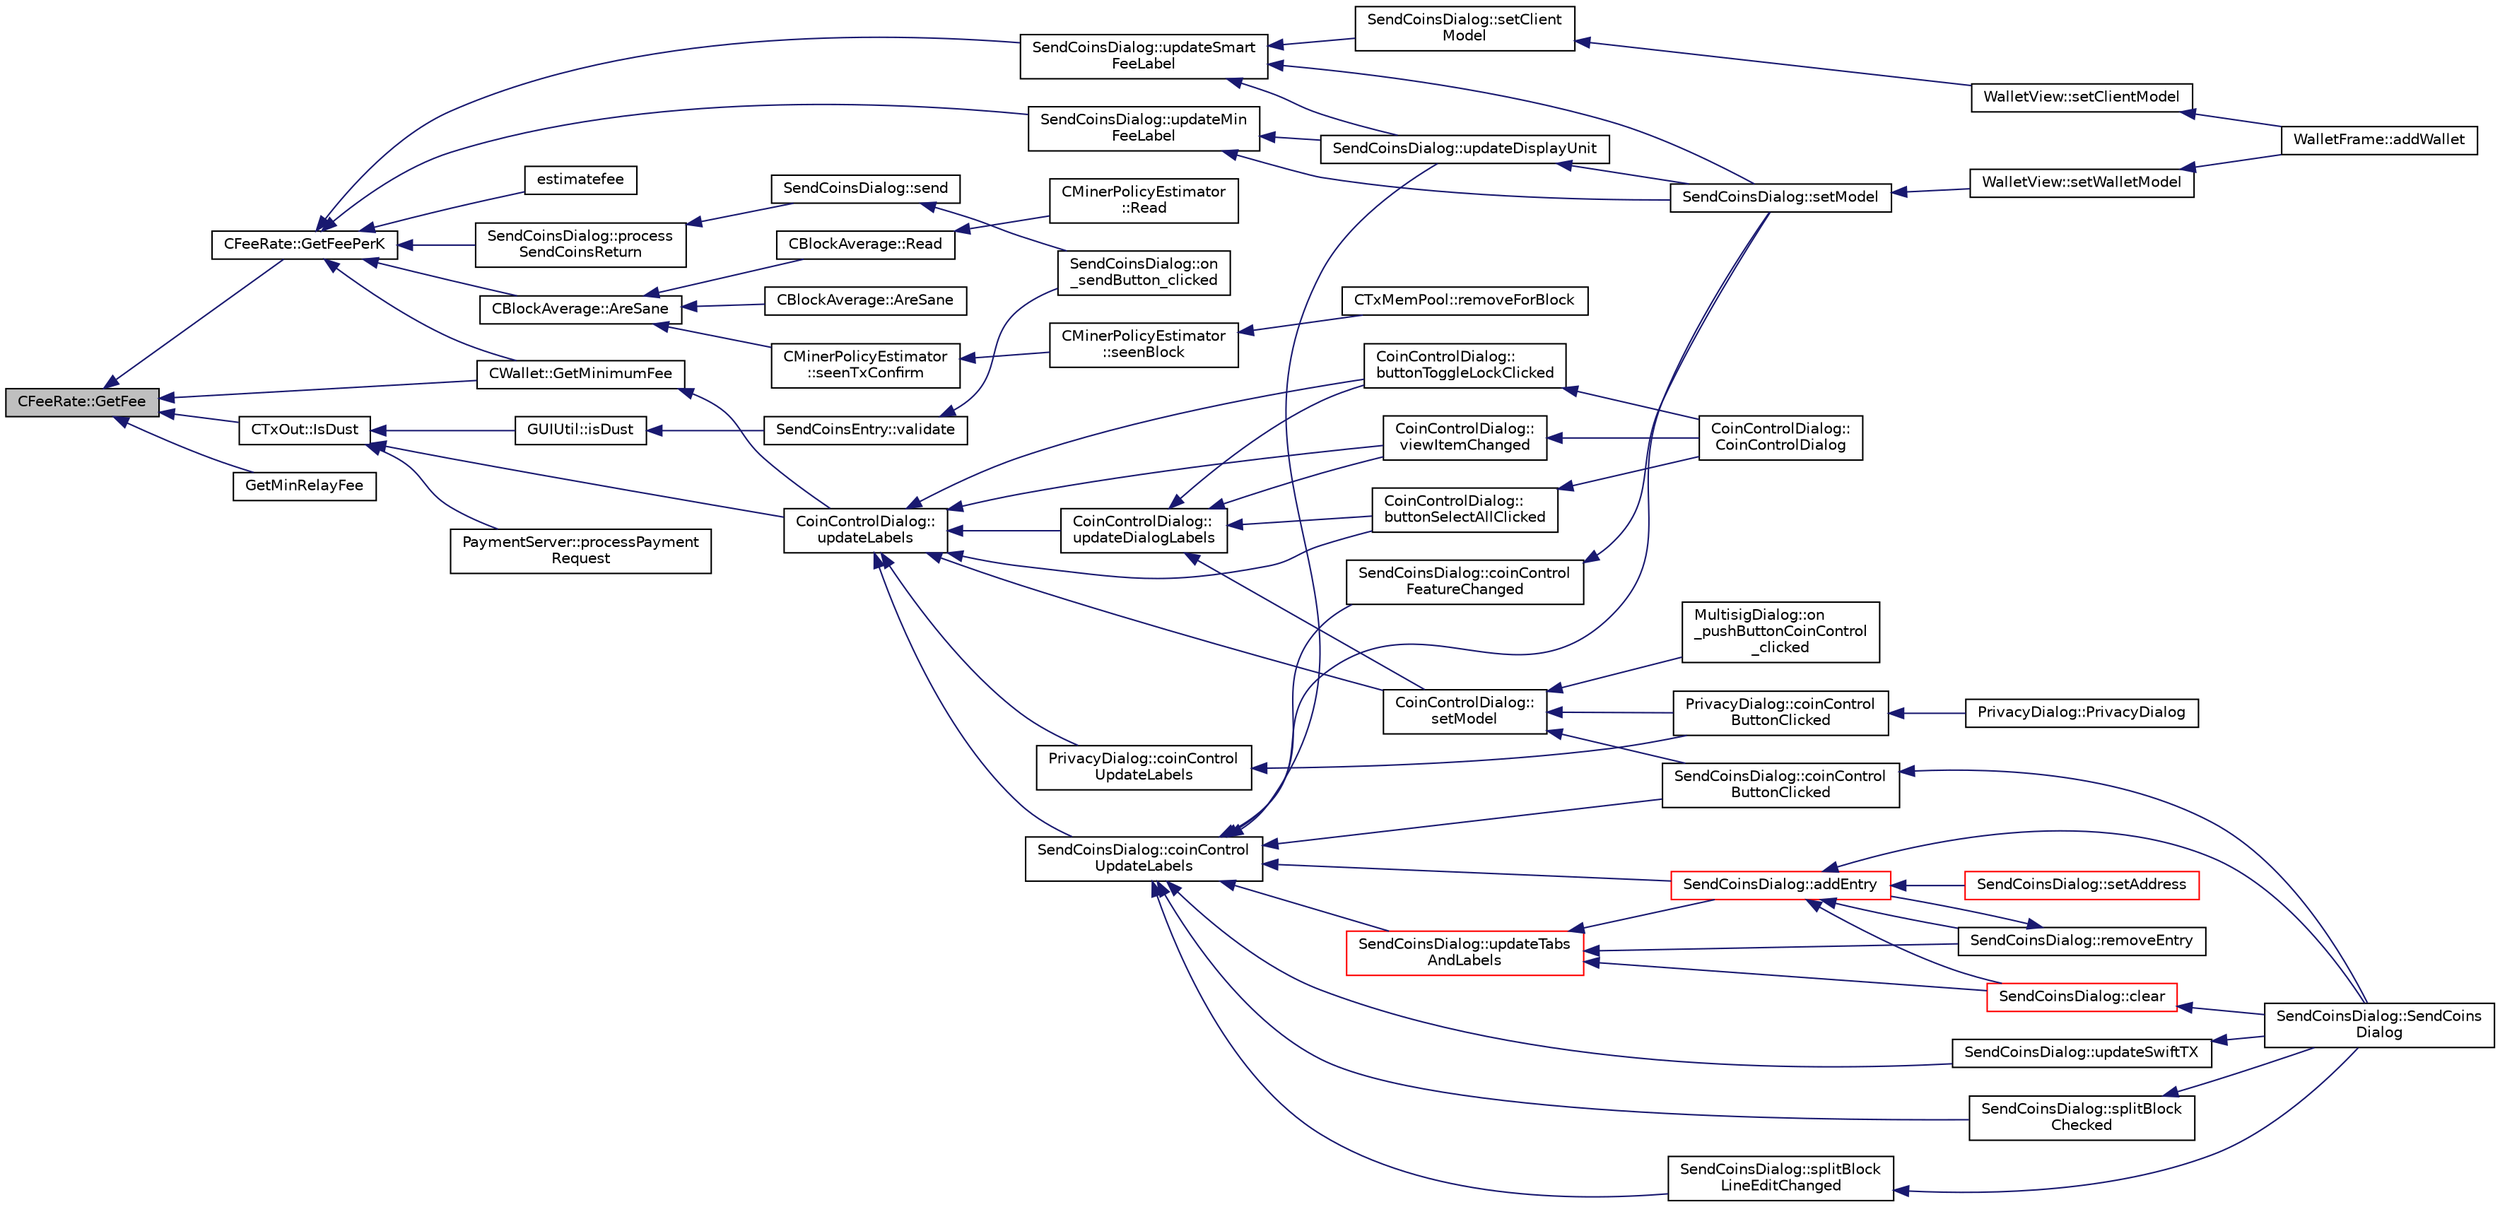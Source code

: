 digraph "CFeeRate::GetFee"
{
  edge [fontname="Helvetica",fontsize="10",labelfontname="Helvetica",labelfontsize="10"];
  node [fontname="Helvetica",fontsize="10",shape=record];
  rankdir="LR";
  Node9 [label="CFeeRate::GetFee",height=0.2,width=0.4,color="black", fillcolor="grey75", style="filled", fontcolor="black"];
  Node9 -> Node10 [dir="back",color="midnightblue",fontsize="10",style="solid",fontname="Helvetica"];
  Node10 [label="CFeeRate::GetFeePerK",height=0.2,width=0.4,color="black", fillcolor="white", style="filled",URL="$class_c_fee_rate.html#ac772be79983433d442d6b871d2fb6e11"];
  Node10 -> Node11 [dir="back",color="midnightblue",fontsize="10",style="solid",fontname="Helvetica"];
  Node11 [label="SendCoinsDialog::process\lSendCoinsReturn",height=0.2,width=0.4,color="black", fillcolor="white", style="filled",URL="$class_send_coins_dialog.html#a1b9b188bbf5ed580f8f1041afb5d3fd5"];
  Node11 -> Node12 [dir="back",color="midnightblue",fontsize="10",style="solid",fontname="Helvetica"];
  Node12 [label="SendCoinsDialog::send",height=0.2,width=0.4,color="black", fillcolor="white", style="filled",URL="$class_send_coins_dialog.html#afd8d436a16ea7dba1276e8fdfdc8b2d3"];
  Node12 -> Node13 [dir="back",color="midnightblue",fontsize="10",style="solid",fontname="Helvetica"];
  Node13 [label="SendCoinsDialog::on\l_sendButton_clicked",height=0.2,width=0.4,color="black", fillcolor="white", style="filled",URL="$class_send_coins_dialog.html#a2cab7cf9ea5040b9e2189297f7d3c764"];
  Node10 -> Node14 [dir="back",color="midnightblue",fontsize="10",style="solid",fontname="Helvetica"];
  Node14 [label="SendCoinsDialog::updateMin\lFeeLabel",height=0.2,width=0.4,color="black", fillcolor="white", style="filled",URL="$class_send_coins_dialog.html#a2fb31c54501a1599d0d192bfcf78d70b"];
  Node14 -> Node15 [dir="back",color="midnightblue",fontsize="10",style="solid",fontname="Helvetica"];
  Node15 [label="SendCoinsDialog::setModel",height=0.2,width=0.4,color="black", fillcolor="white", style="filled",URL="$class_send_coins_dialog.html#a73a6c1b1850a334ee652ac167713a2aa"];
  Node15 -> Node16 [dir="back",color="midnightblue",fontsize="10",style="solid",fontname="Helvetica"];
  Node16 [label="WalletView::setWalletModel",height=0.2,width=0.4,color="black", fillcolor="white", style="filled",URL="$class_wallet_view.html#a0a37ff693a4f9c1e5ddc23f9cd3913be",tooltip="Set the wallet model. "];
  Node16 -> Node17 [dir="back",color="midnightblue",fontsize="10",style="solid",fontname="Helvetica"];
  Node17 [label="WalletFrame::addWallet",height=0.2,width=0.4,color="black", fillcolor="white", style="filled",URL="$class_wallet_frame.html#aa199c3f27654199d84c365cf86167d86"];
  Node14 -> Node18 [dir="back",color="midnightblue",fontsize="10",style="solid",fontname="Helvetica"];
  Node18 [label="SendCoinsDialog::updateDisplayUnit",height=0.2,width=0.4,color="black", fillcolor="white", style="filled",URL="$class_send_coins_dialog.html#a74815ad8502b126200b6fd2e59e9f042"];
  Node18 -> Node15 [dir="back",color="midnightblue",fontsize="10",style="solid",fontname="Helvetica"];
  Node10 -> Node19 [dir="back",color="midnightblue",fontsize="10",style="solid",fontname="Helvetica"];
  Node19 [label="SendCoinsDialog::updateSmart\lFeeLabel",height=0.2,width=0.4,color="black", fillcolor="white", style="filled",URL="$class_send_coins_dialog.html#ac42a9db733fbb2e06882660400c49517"];
  Node19 -> Node20 [dir="back",color="midnightblue",fontsize="10",style="solid",fontname="Helvetica"];
  Node20 [label="SendCoinsDialog::setClient\lModel",height=0.2,width=0.4,color="black", fillcolor="white", style="filled",URL="$class_send_coins_dialog.html#a360a23c02bd0e581b78603ccb863eb79"];
  Node20 -> Node21 [dir="back",color="midnightblue",fontsize="10",style="solid",fontname="Helvetica"];
  Node21 [label="WalletView::setClientModel",height=0.2,width=0.4,color="black", fillcolor="white", style="filled",URL="$class_wallet_view.html#a46d9a8d93adfdcc29cae9ff0d44c313e",tooltip="Set the client model. "];
  Node21 -> Node17 [dir="back",color="midnightblue",fontsize="10",style="solid",fontname="Helvetica"];
  Node19 -> Node15 [dir="back",color="midnightblue",fontsize="10",style="solid",fontname="Helvetica"];
  Node19 -> Node18 [dir="back",color="midnightblue",fontsize="10",style="solid",fontname="Helvetica"];
  Node10 -> Node22 [dir="back",color="midnightblue",fontsize="10",style="solid",fontname="Helvetica"];
  Node22 [label="estimatefee",height=0.2,width=0.4,color="black", fillcolor="white", style="filled",URL="$rpcmining_8cpp.html#aa8966fea852c9e1183cbe1c651f90d37"];
  Node10 -> Node23 [dir="back",color="midnightblue",fontsize="10",style="solid",fontname="Helvetica"];
  Node23 [label="CBlockAverage::AreSane",height=0.2,width=0.4,color="black", fillcolor="white", style="filled",URL="$class_c_block_average.html#a31ed22222a49a95787f9791f212ec521",tooltip="Used as belt-and-suspenders check when reading to detect file corruption. "];
  Node23 -> Node24 [dir="back",color="midnightblue",fontsize="10",style="solid",fontname="Helvetica"];
  Node24 [label="CBlockAverage::AreSane",height=0.2,width=0.4,color="black", fillcolor="white", style="filled",URL="$class_c_block_average.html#a92abf5615a926971eba5f6fbaadac880"];
  Node23 -> Node25 [dir="back",color="midnightblue",fontsize="10",style="solid",fontname="Helvetica"];
  Node25 [label="CBlockAverage::Read",height=0.2,width=0.4,color="black", fillcolor="white", style="filled",URL="$class_c_block_average.html#aac4081eec4bf68d7d3a07521ea953489"];
  Node25 -> Node26 [dir="back",color="midnightblue",fontsize="10",style="solid",fontname="Helvetica"];
  Node26 [label="CMinerPolicyEstimator\l::Read",height=0.2,width=0.4,color="black", fillcolor="white", style="filled",URL="$class_c_miner_policy_estimator.html#a86e709bc44e9f6f597519173f15595ff"];
  Node23 -> Node27 [dir="back",color="midnightblue",fontsize="10",style="solid",fontname="Helvetica"];
  Node27 [label="CMinerPolicyEstimator\l::seenTxConfirm",height=0.2,width=0.4,color="black", fillcolor="white", style="filled",URL="$class_c_miner_policy_estimator.html#abfa7a5c0c62621c64951fba632e46ed1",tooltip="nBlocksAgo is 0 based, i.e. "];
  Node27 -> Node28 [dir="back",color="midnightblue",fontsize="10",style="solid",fontname="Helvetica"];
  Node28 [label="CMinerPolicyEstimator\l::seenBlock",height=0.2,width=0.4,color="black", fillcolor="white", style="filled",URL="$class_c_miner_policy_estimator.html#a2b30e1eaa7eec2744c576fba5bd1a168"];
  Node28 -> Node29 [dir="back",color="midnightblue",fontsize="10",style="solid",fontname="Helvetica"];
  Node29 [label="CTxMemPool::removeForBlock",height=0.2,width=0.4,color="black", fillcolor="white", style="filled",URL="$class_c_tx_mem_pool.html#ac97207311007676bd7ef056a625e0e0a",tooltip="Called when a block is connected. "];
  Node10 -> Node30 [dir="back",color="midnightblue",fontsize="10",style="solid",fontname="Helvetica"];
  Node30 [label="CWallet::GetMinimumFee",height=0.2,width=0.4,color="black", fillcolor="white", style="filled",URL="$group___actions.html#ga64a76474added26d9fbf904b5dd978a8"];
  Node30 -> Node31 [dir="back",color="midnightblue",fontsize="10",style="solid",fontname="Helvetica"];
  Node31 [label="CoinControlDialog::\lupdateLabels",height=0.2,width=0.4,color="black", fillcolor="white", style="filled",URL="$class_coin_control_dialog.html#a4fc60e89b097952ff22dc0f9c58c87d9"];
  Node31 -> Node32 [dir="back",color="midnightblue",fontsize="10",style="solid",fontname="Helvetica"];
  Node32 [label="CoinControlDialog::\lsetModel",height=0.2,width=0.4,color="black", fillcolor="white", style="filled",URL="$class_coin_control_dialog.html#a4c34a48574814089c54f763a22f5317a"];
  Node32 -> Node33 [dir="back",color="midnightblue",fontsize="10",style="solid",fontname="Helvetica"];
  Node33 [label="MultisigDialog::on\l_pushButtonCoinControl\l_clicked",height=0.2,width=0.4,color="black", fillcolor="white", style="filled",URL="$class_multisig_dialog.html#a3d21b360d294040f947ce6cc685dfdfa"];
  Node32 -> Node34 [dir="back",color="midnightblue",fontsize="10",style="solid",fontname="Helvetica"];
  Node34 [label="PrivacyDialog::coinControl\lButtonClicked",height=0.2,width=0.4,color="black", fillcolor="white", style="filled",URL="$class_privacy_dialog.html#a16488c5d2fb41caedb18e9a6c1a376bb"];
  Node34 -> Node35 [dir="back",color="midnightblue",fontsize="10",style="solid",fontname="Helvetica"];
  Node35 [label="PrivacyDialog::PrivacyDialog",height=0.2,width=0.4,color="black", fillcolor="white", style="filled",URL="$class_privacy_dialog.html#ab7308b7ed5782dfa26fb1f216385207c"];
  Node32 -> Node36 [dir="back",color="midnightblue",fontsize="10",style="solid",fontname="Helvetica"];
  Node36 [label="SendCoinsDialog::coinControl\lButtonClicked",height=0.2,width=0.4,color="black", fillcolor="white", style="filled",URL="$class_send_coins_dialog.html#a59d757d9e4bea5b380eb480fd79cfb49"];
  Node36 -> Node37 [dir="back",color="midnightblue",fontsize="10",style="solid",fontname="Helvetica"];
  Node37 [label="SendCoinsDialog::SendCoins\lDialog",height=0.2,width=0.4,color="black", fillcolor="white", style="filled",URL="$class_send_coins_dialog.html#a0df5bc29d1df68eda44826651afc595f"];
  Node31 -> Node38 [dir="back",color="midnightblue",fontsize="10",style="solid",fontname="Helvetica"];
  Node38 [label="CoinControlDialog::\lbuttonSelectAllClicked",height=0.2,width=0.4,color="black", fillcolor="white", style="filled",URL="$class_coin_control_dialog.html#ae106a71c5b87ac8bea8c52e7c4f4a129"];
  Node38 -> Node39 [dir="back",color="midnightblue",fontsize="10",style="solid",fontname="Helvetica"];
  Node39 [label="CoinControlDialog::\lCoinControlDialog",height=0.2,width=0.4,color="black", fillcolor="white", style="filled",URL="$class_coin_control_dialog.html#a8eafb58ed1c5668af9a4890704136671"];
  Node31 -> Node40 [dir="back",color="midnightblue",fontsize="10",style="solid",fontname="Helvetica"];
  Node40 [label="CoinControlDialog::\lbuttonToggleLockClicked",height=0.2,width=0.4,color="black", fillcolor="white", style="filled",URL="$class_coin_control_dialog.html#a6da2f01f4e266766a0be3609890b22f2"];
  Node40 -> Node39 [dir="back",color="midnightblue",fontsize="10",style="solid",fontname="Helvetica"];
  Node31 -> Node41 [dir="back",color="midnightblue",fontsize="10",style="solid",fontname="Helvetica"];
  Node41 [label="CoinControlDialog::\lviewItemChanged",height=0.2,width=0.4,color="black", fillcolor="white", style="filled",URL="$class_coin_control_dialog.html#ac3c37dabd83f71d9c96bf5567fe85234"];
  Node41 -> Node39 [dir="back",color="midnightblue",fontsize="10",style="solid",fontname="Helvetica"];
  Node31 -> Node42 [dir="back",color="midnightblue",fontsize="10",style="solid",fontname="Helvetica"];
  Node42 [label="CoinControlDialog::\lupdateDialogLabels",height=0.2,width=0.4,color="black", fillcolor="white", style="filled",URL="$class_coin_control_dialog.html#ae0162e01893a3c85aeeee743c1cb1084"];
  Node42 -> Node32 [dir="back",color="midnightblue",fontsize="10",style="solid",fontname="Helvetica"];
  Node42 -> Node38 [dir="back",color="midnightblue",fontsize="10",style="solid",fontname="Helvetica"];
  Node42 -> Node40 [dir="back",color="midnightblue",fontsize="10",style="solid",fontname="Helvetica"];
  Node42 -> Node41 [dir="back",color="midnightblue",fontsize="10",style="solid",fontname="Helvetica"];
  Node31 -> Node43 [dir="back",color="midnightblue",fontsize="10",style="solid",fontname="Helvetica"];
  Node43 [label="PrivacyDialog::coinControl\lUpdateLabels",height=0.2,width=0.4,color="black", fillcolor="white", style="filled",URL="$class_privacy_dialog.html#a721730d9cef00052728718f55bbf80d3"];
  Node43 -> Node34 [dir="back",color="midnightblue",fontsize="10",style="solid",fontname="Helvetica"];
  Node31 -> Node44 [dir="back",color="midnightblue",fontsize="10",style="solid",fontname="Helvetica"];
  Node44 [label="SendCoinsDialog::coinControl\lUpdateLabels",height=0.2,width=0.4,color="black", fillcolor="white", style="filled",URL="$class_send_coins_dialog.html#ae4f429aabcaf309aa314b90049be2a74"];
  Node44 -> Node15 [dir="back",color="midnightblue",fontsize="10",style="solid",fontname="Helvetica"];
  Node44 -> Node45 [dir="back",color="midnightblue",fontsize="10",style="solid",fontname="Helvetica"];
  Node45 [label="SendCoinsDialog::addEntry",height=0.2,width=0.4,color="red", fillcolor="white", style="filled",URL="$class_send_coins_dialog.html#a3d680a76b967641115c6ff2fa83fb62a"];
  Node45 -> Node37 [dir="back",color="midnightblue",fontsize="10",style="solid",fontname="Helvetica"];
  Node45 -> Node46 [dir="back",color="midnightblue",fontsize="10",style="solid",fontname="Helvetica"];
  Node46 [label="SendCoinsDialog::clear",height=0.2,width=0.4,color="red", fillcolor="white", style="filled",URL="$class_send_coins_dialog.html#a127bddff45f49ff5e6e263efe218ae26"];
  Node46 -> Node37 [dir="back",color="midnightblue",fontsize="10",style="solid",fontname="Helvetica"];
  Node45 -> Node49 [dir="back",color="midnightblue",fontsize="10",style="solid",fontname="Helvetica"];
  Node49 [label="SendCoinsDialog::removeEntry",height=0.2,width=0.4,color="black", fillcolor="white", style="filled",URL="$class_send_coins_dialog.html#aabd82a79bd2358493f36425f1d62136b"];
  Node49 -> Node45 [dir="back",color="midnightblue",fontsize="10",style="solid",fontname="Helvetica"];
  Node45 -> Node50 [dir="back",color="midnightblue",fontsize="10",style="solid",fontname="Helvetica"];
  Node50 [label="SendCoinsDialog::setAddress",height=0.2,width=0.4,color="red", fillcolor="white", style="filled",URL="$class_send_coins_dialog.html#a920b2dbf121ca3cfac2adc56e96295f8"];
  Node44 -> Node56 [dir="back",color="midnightblue",fontsize="10",style="solid",fontname="Helvetica"];
  Node56 [label="SendCoinsDialog::updateTabs\lAndLabels",height=0.2,width=0.4,color="red", fillcolor="white", style="filled",URL="$class_send_coins_dialog.html#a3b834c739f7d02d8086a2bf58525c5f0"];
  Node56 -> Node46 [dir="back",color="midnightblue",fontsize="10",style="solid",fontname="Helvetica"];
  Node56 -> Node45 [dir="back",color="midnightblue",fontsize="10",style="solid",fontname="Helvetica"];
  Node56 -> Node49 [dir="back",color="midnightblue",fontsize="10",style="solid",fontname="Helvetica"];
  Node44 -> Node18 [dir="back",color="midnightblue",fontsize="10",style="solid",fontname="Helvetica"];
  Node44 -> Node57 [dir="back",color="midnightblue",fontsize="10",style="solid",fontname="Helvetica"];
  Node57 [label="SendCoinsDialog::updateSwiftTX",height=0.2,width=0.4,color="black", fillcolor="white", style="filled",URL="$class_send_coins_dialog.html#ad0ec158c40aa7129bf78e613ee183d7c"];
  Node57 -> Node37 [dir="back",color="midnightblue",fontsize="10",style="solid",fontname="Helvetica"];
  Node44 -> Node58 [dir="back",color="midnightblue",fontsize="10",style="solid",fontname="Helvetica"];
  Node58 [label="SendCoinsDialog::splitBlock\lChecked",height=0.2,width=0.4,color="black", fillcolor="white", style="filled",URL="$class_send_coins_dialog.html#af877b5c2223b5873110e093f5fb04645"];
  Node58 -> Node37 [dir="back",color="midnightblue",fontsize="10",style="solid",fontname="Helvetica"];
  Node44 -> Node59 [dir="back",color="midnightblue",fontsize="10",style="solid",fontname="Helvetica"];
  Node59 [label="SendCoinsDialog::splitBlock\lLineEditChanged",height=0.2,width=0.4,color="black", fillcolor="white", style="filled",URL="$class_send_coins_dialog.html#ab925f4161a3637e766b7a0625761035b"];
  Node59 -> Node37 [dir="back",color="midnightblue",fontsize="10",style="solid",fontname="Helvetica"];
  Node44 -> Node60 [dir="back",color="midnightblue",fontsize="10",style="solid",fontname="Helvetica"];
  Node60 [label="SendCoinsDialog::coinControl\lFeatureChanged",height=0.2,width=0.4,color="black", fillcolor="white", style="filled",URL="$class_send_coins_dialog.html#af13ddd00abec4f060632d887b5e838a3"];
  Node60 -> Node15 [dir="back",color="midnightblue",fontsize="10",style="solid",fontname="Helvetica"];
  Node44 -> Node36 [dir="back",color="midnightblue",fontsize="10",style="solid",fontname="Helvetica"];
  Node9 -> Node61 [dir="back",color="midnightblue",fontsize="10",style="solid",fontname="Helvetica"];
  Node61 [label="GetMinRelayFee",height=0.2,width=0.4,color="black", fillcolor="white", style="filled",URL="$main_8h.html#a8d0d9b7e0d58d01f65b2d1f8babcb3da"];
  Node9 -> Node62 [dir="back",color="midnightblue",fontsize="10",style="solid",fontname="Helvetica"];
  Node62 [label="CTxOut::IsDust",height=0.2,width=0.4,color="black", fillcolor="white", style="filled",URL="$class_c_tx_out.html#ad4440670c7b3a59b46fa44f2f032ded8"];
  Node62 -> Node31 [dir="back",color="midnightblue",fontsize="10",style="solid",fontname="Helvetica"];
  Node62 -> Node63 [dir="back",color="midnightblue",fontsize="10",style="solid",fontname="Helvetica"];
  Node63 [label="GUIUtil::isDust",height=0.2,width=0.4,color="black", fillcolor="white", style="filled",URL="$namespace_g_u_i_util.html#af72fd9408f5cc4f11f6adb4dd533aa40"];
  Node63 -> Node64 [dir="back",color="midnightblue",fontsize="10",style="solid",fontname="Helvetica"];
  Node64 [label="SendCoinsEntry::validate",height=0.2,width=0.4,color="black", fillcolor="white", style="filled",URL="$class_send_coins_entry.html#ab77df95fe77e9a001190cd4dabe0dfec"];
  Node64 -> Node13 [dir="back",color="midnightblue",fontsize="10",style="solid",fontname="Helvetica"];
  Node62 -> Node65 [dir="back",color="midnightblue",fontsize="10",style="solid",fontname="Helvetica"];
  Node65 [label="PaymentServer::processPayment\lRequest",height=0.2,width=0.4,color="black", fillcolor="white", style="filled",URL="$class_payment_server.html#abe96a7c90755b8e1975e380b5a8228bd"];
  Node9 -> Node30 [dir="back",color="midnightblue",fontsize="10",style="solid",fontname="Helvetica"];
}
